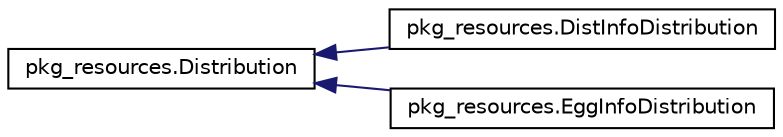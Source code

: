 digraph "Graphical Class Hierarchy"
{
 // LATEX_PDF_SIZE
  edge [fontname="Helvetica",fontsize="10",labelfontname="Helvetica",labelfontsize="10"];
  node [fontname="Helvetica",fontsize="10",shape=record];
  rankdir="LR";
  Node0 [label="pkg_resources.Distribution",height=0.2,width=0.4,color="black", fillcolor="white", style="filled",URL="$d8/d25/classpkg__resources_1_1_distribution.html",tooltip=" "];
  Node0 -> Node1 [dir="back",color="midnightblue",fontsize="10",style="solid",fontname="Helvetica"];
  Node1 [label="pkg_resources.DistInfoDistribution",height=0.2,width=0.4,color="black", fillcolor="white", style="filled",URL="$d1/d06/classpkg__resources_1_1_dist_info_distribution.html",tooltip=" "];
  Node0 -> Node2 [dir="back",color="midnightblue",fontsize="10",style="solid",fontname="Helvetica"];
  Node2 [label="pkg_resources.EggInfoDistribution",height=0.2,width=0.4,color="black", fillcolor="white", style="filled",URL="$d4/dc5/classpkg__resources_1_1_egg_info_distribution.html",tooltip=" "];
}
